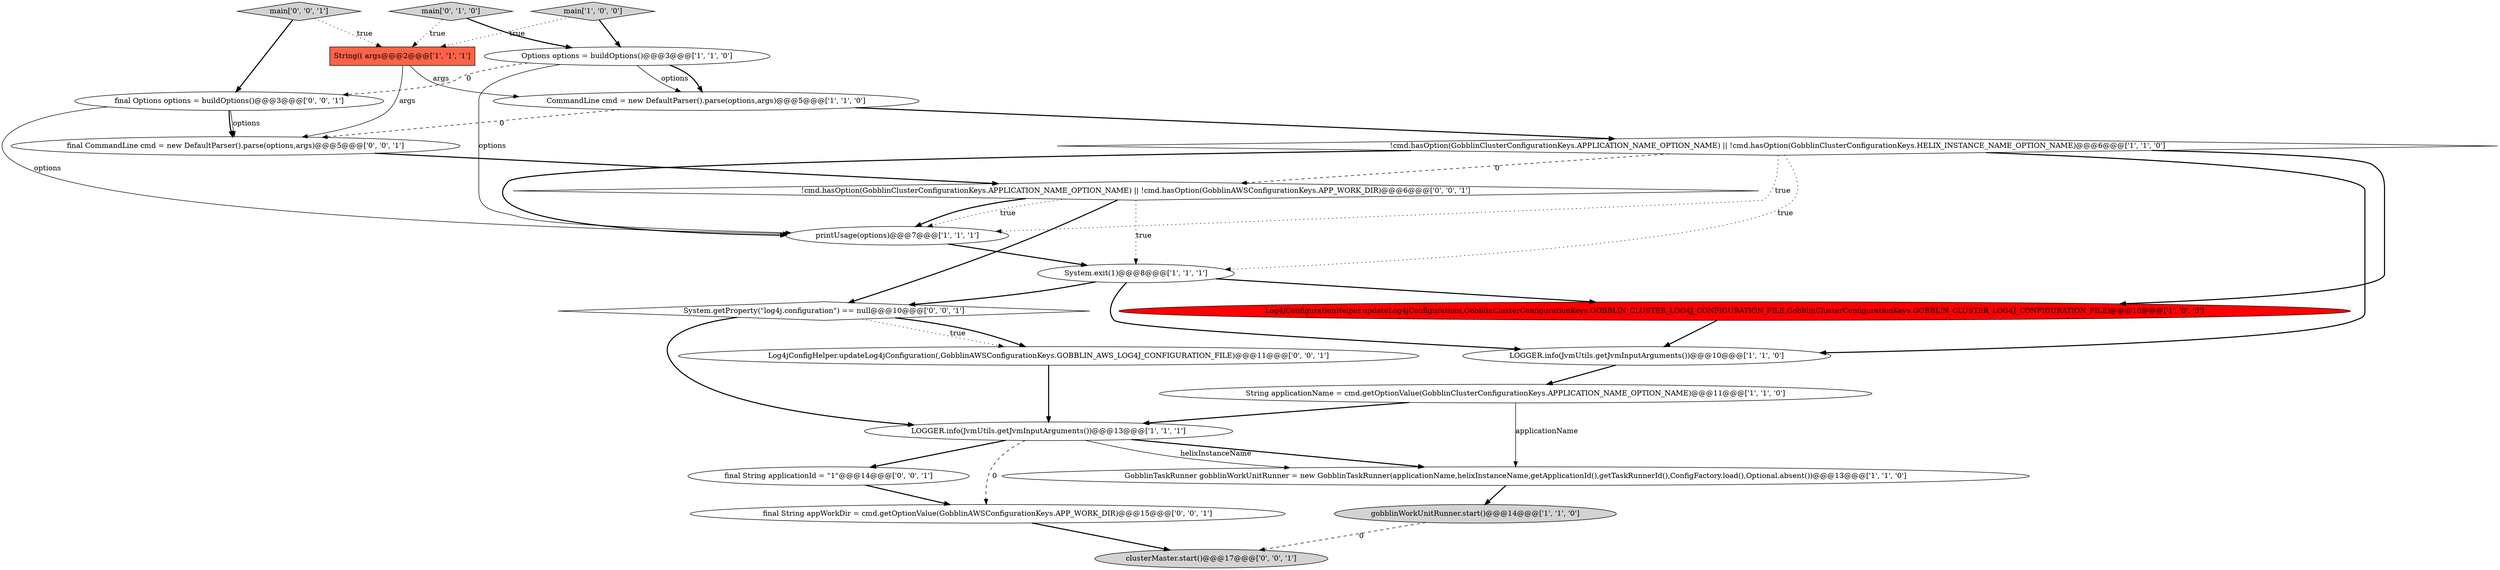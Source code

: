 digraph {
16 [style = filled, label = "final CommandLine cmd = new DefaultParser().parse(options,args)@@@5@@@['0', '0', '1']", fillcolor = white, shape = ellipse image = "AAA0AAABBB3BBB"];
14 [style = filled, label = "System.getProperty(\"log4j.configuration\") == null@@@10@@@['0', '0', '1']", fillcolor = white, shape = diamond image = "AAA0AAABBB3BBB"];
12 [style = filled, label = "GobblinTaskRunner gobblinWorkUnitRunner = new GobblinTaskRunner(applicationName,helixInstanceName,getApplicationId(),getTaskRunnerId(),ConfigFactory.load(),Optional.absent())@@@13@@@['1', '1', '0']", fillcolor = white, shape = ellipse image = "AAA0AAABBB1BBB"];
19 [style = filled, label = "final String applicationId = \"1\"@@@14@@@['0', '0', '1']", fillcolor = white, shape = ellipse image = "AAA0AAABBB3BBB"];
20 [style = filled, label = "main['0', '0', '1']", fillcolor = lightgray, shape = diamond image = "AAA0AAABBB3BBB"];
18 [style = filled, label = "final String appWorkDir = cmd.getOptionValue(GobblinAWSConfigurationKeys.APP_WORK_DIR)@@@15@@@['0', '0', '1']", fillcolor = white, shape = ellipse image = "AAA0AAABBB3BBB"];
7 [style = filled, label = "LOGGER.info(JvmUtils.getJvmInputArguments())@@@13@@@['1', '1', '1']", fillcolor = white, shape = ellipse image = "AAA0AAABBB1BBB"];
11 [style = filled, label = "gobblinWorkUnitRunner.start()@@@14@@@['1', '1', '0']", fillcolor = lightgray, shape = ellipse image = "AAA0AAABBB1BBB"];
8 [style = filled, label = "LOGGER.info(JvmUtils.getJvmInputArguments())@@@10@@@['1', '1', '0']", fillcolor = white, shape = ellipse image = "AAA0AAABBB1BBB"];
17 [style = filled, label = "final Options options = buildOptions()@@@3@@@['0', '0', '1']", fillcolor = white, shape = ellipse image = "AAA0AAABBB3BBB"];
1 [style = filled, label = "!cmd.hasOption(GobblinClusterConfigurationKeys.APPLICATION_NAME_OPTION_NAME) || !cmd.hasOption(GobblinClusterConfigurationKeys.HELIX_INSTANCE_NAME_OPTION_NAME)@@@6@@@['1', '1', '0']", fillcolor = white, shape = diamond image = "AAA0AAABBB1BBB"];
21 [style = filled, label = "clusterMaster.start()@@@17@@@['0', '0', '1']", fillcolor = lightgray, shape = ellipse image = "AAA0AAABBB3BBB"];
15 [style = filled, label = "Log4jConfigHelper.updateLog4jConfiguration(,GobblinAWSConfigurationKeys.GOBBLIN_AWS_LOG4J_CONFIGURATION_FILE)@@@11@@@['0', '0', '1']", fillcolor = white, shape = ellipse image = "AAA0AAABBB3BBB"];
4 [style = filled, label = "Options options = buildOptions()@@@3@@@['1', '1', '0']", fillcolor = white, shape = ellipse image = "AAA0AAABBB1BBB"];
13 [style = filled, label = "main['0', '1', '0']", fillcolor = lightgray, shape = diamond image = "AAA0AAABBB2BBB"];
6 [style = filled, label = "Log4jConfigurationHelper.updateLog4jConfiguration(,GobblinClusterConfigurationKeys.GOBBLIN_CLUSTER_LOG4J_CONFIGURATION_FILE,GobblinClusterConfigurationKeys.GOBBLIN_CLUSTER_LOG4J_CONFIGURATION_FILE)@@@10@@@['1', '0', '0']", fillcolor = red, shape = ellipse image = "AAA1AAABBB1BBB"];
3 [style = filled, label = "main['1', '0', '0']", fillcolor = lightgray, shape = diamond image = "AAA0AAABBB1BBB"];
0 [style = filled, label = "printUsage(options)@@@7@@@['1', '1', '1']", fillcolor = white, shape = ellipse image = "AAA0AAABBB1BBB"];
2 [style = filled, label = "CommandLine cmd = new DefaultParser().parse(options,args)@@@5@@@['1', '1', '0']", fillcolor = white, shape = ellipse image = "AAA0AAABBB1BBB"];
5 [style = filled, label = "String(( args@@@2@@@['1', '1', '1']", fillcolor = tomato, shape = box image = "AAA0AAABBB1BBB"];
10 [style = filled, label = "System.exit(1)@@@8@@@['1', '1', '1']", fillcolor = white, shape = ellipse image = "AAA0AAABBB1BBB"];
9 [style = filled, label = "String applicationName = cmd.getOptionValue(GobblinClusterConfigurationKeys.APPLICATION_NAME_OPTION_NAME)@@@11@@@['1', '1', '0']", fillcolor = white, shape = ellipse image = "AAA0AAABBB1BBB"];
22 [style = filled, label = "!cmd.hasOption(GobblinClusterConfigurationKeys.APPLICATION_NAME_OPTION_NAME) || !cmd.hasOption(GobblinAWSConfigurationKeys.APP_WORK_DIR)@@@6@@@['0', '0', '1']", fillcolor = white, shape = diamond image = "AAA0AAABBB3BBB"];
19->18 [style = bold, label=""];
20->17 [style = bold, label=""];
22->10 [style = dotted, label="true"];
1->8 [style = bold, label=""];
1->10 [style = dotted, label="true"];
7->18 [style = dashed, label="0"];
15->7 [style = bold, label=""];
4->17 [style = dashed, label="0"];
10->14 [style = bold, label=""];
7->12 [style = bold, label=""];
2->1 [style = bold, label=""];
22->0 [style = dotted, label="true"];
12->11 [style = bold, label=""];
4->2 [style = solid, label="options"];
4->0 [style = solid, label="options"];
9->12 [style = solid, label="applicationName"];
13->5 [style = dotted, label="true"];
4->2 [style = bold, label=""];
1->0 [style = bold, label=""];
9->7 [style = bold, label=""];
16->22 [style = bold, label=""];
17->16 [style = solid, label="options"];
10->6 [style = bold, label=""];
3->4 [style = bold, label=""];
7->12 [style = solid, label="helixInstanceName"];
1->22 [style = dashed, label="0"];
14->7 [style = bold, label=""];
20->5 [style = dotted, label="true"];
14->15 [style = dotted, label="true"];
0->10 [style = bold, label=""];
1->6 [style = bold, label=""];
5->16 [style = solid, label="args"];
3->5 [style = dotted, label="true"];
22->0 [style = bold, label=""];
10->8 [style = bold, label=""];
2->16 [style = dashed, label="0"];
6->8 [style = bold, label=""];
8->9 [style = bold, label=""];
14->15 [style = bold, label=""];
1->0 [style = dotted, label="true"];
18->21 [style = bold, label=""];
22->14 [style = bold, label=""];
7->19 [style = bold, label=""];
17->0 [style = solid, label="options"];
17->16 [style = bold, label=""];
5->2 [style = solid, label="args"];
13->4 [style = bold, label=""];
11->21 [style = dashed, label="0"];
}
